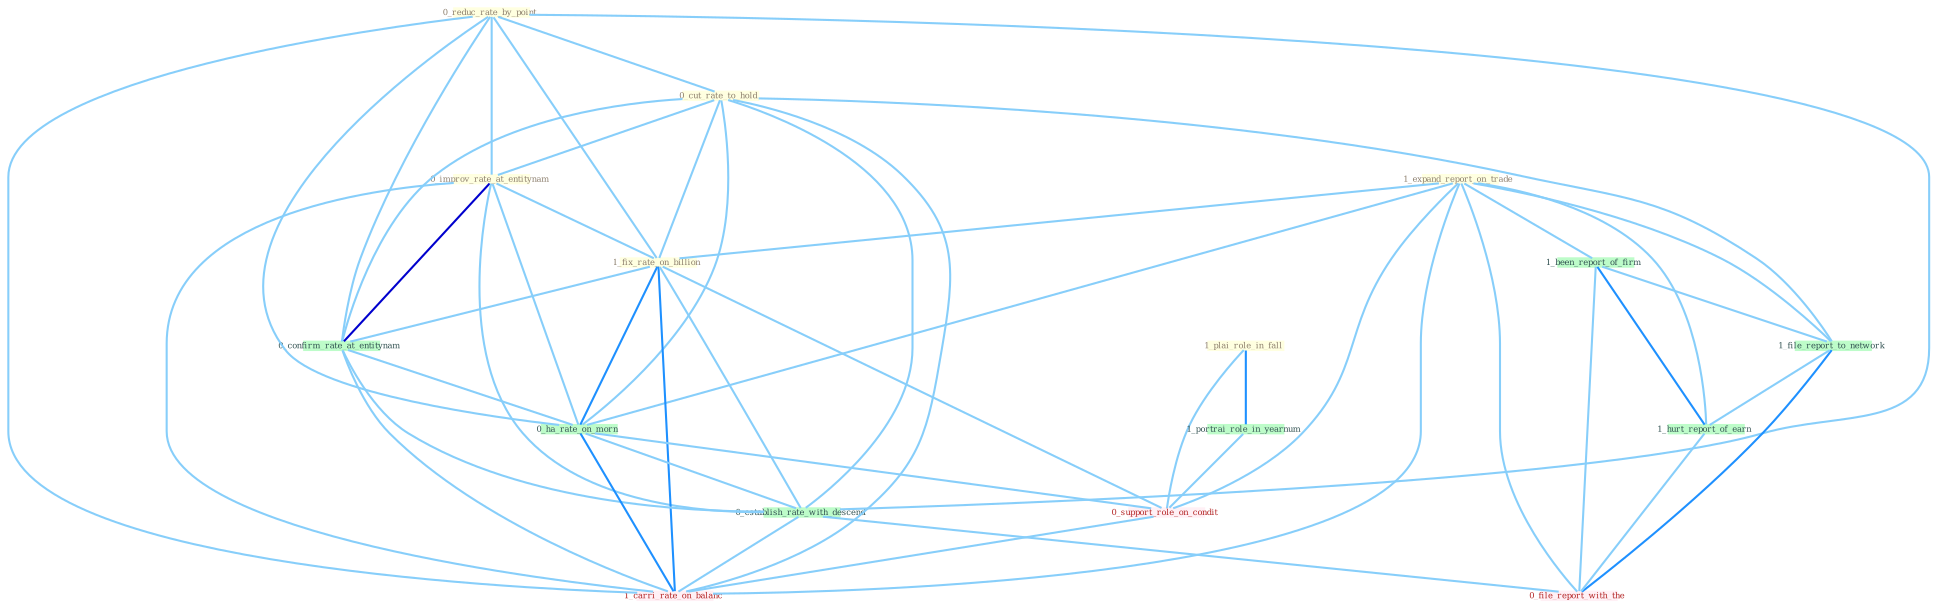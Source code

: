 Graph G{ 
    node
    [shape=polygon,style=filled,width=.5,height=.06,color="#BDFCC9",fixedsize=true,fontsize=4,
    fontcolor="#2f4f4f"];
    {node
    [color="#ffffe0", fontcolor="#8b7d6b"] "0_reduc_rate_by_point " "1_expand_report_on_trade " "0_cut_rate_to_hold " "0_improv_rate_at_entitynam " "1_fix_rate_on_billion " "1_plai_role_in_fall "}
{node [color="#fff0f5", fontcolor="#b22222"] "0_support_role_on_condit " "1_carri_rate_on_balanc " "0_file_report_with_the "}
edge [color="#B0E2FF"];

	"0_reduc_rate_by_point " -- "0_cut_rate_to_hold " [w="1", color="#87cefa" ];
	"0_reduc_rate_by_point " -- "0_improv_rate_at_entitynam " [w="1", color="#87cefa" ];
	"0_reduc_rate_by_point " -- "1_fix_rate_on_billion " [w="1", color="#87cefa" ];
	"0_reduc_rate_by_point " -- "0_confirm_rate_at_entitynam " [w="1", color="#87cefa" ];
	"0_reduc_rate_by_point " -- "0_ha_rate_on_morn " [w="1", color="#87cefa" ];
	"0_reduc_rate_by_point " -- "0_establish_rate_with_descend " [w="1", color="#87cefa" ];
	"0_reduc_rate_by_point " -- "1_carri_rate_on_balanc " [w="1", color="#87cefa" ];
	"1_expand_report_on_trade " -- "1_fix_rate_on_billion " [w="1", color="#87cefa" ];
	"1_expand_report_on_trade " -- "1_been_report_of_firm " [w="1", color="#87cefa" ];
	"1_expand_report_on_trade " -- "1_file_report_to_network " [w="1", color="#87cefa" ];
	"1_expand_report_on_trade " -- "0_ha_rate_on_morn " [w="1", color="#87cefa" ];
	"1_expand_report_on_trade " -- "1_hurt_report_of_earn " [w="1", color="#87cefa" ];
	"1_expand_report_on_trade " -- "0_support_role_on_condit " [w="1", color="#87cefa" ];
	"1_expand_report_on_trade " -- "1_carri_rate_on_balanc " [w="1", color="#87cefa" ];
	"1_expand_report_on_trade " -- "0_file_report_with_the " [w="1", color="#87cefa" ];
	"0_cut_rate_to_hold " -- "0_improv_rate_at_entitynam " [w="1", color="#87cefa" ];
	"0_cut_rate_to_hold " -- "1_fix_rate_on_billion " [w="1", color="#87cefa" ];
	"0_cut_rate_to_hold " -- "0_confirm_rate_at_entitynam " [w="1", color="#87cefa" ];
	"0_cut_rate_to_hold " -- "1_file_report_to_network " [w="1", color="#87cefa" ];
	"0_cut_rate_to_hold " -- "0_ha_rate_on_morn " [w="1", color="#87cefa" ];
	"0_cut_rate_to_hold " -- "0_establish_rate_with_descend " [w="1", color="#87cefa" ];
	"0_cut_rate_to_hold " -- "1_carri_rate_on_balanc " [w="1", color="#87cefa" ];
	"0_improv_rate_at_entitynam " -- "1_fix_rate_on_billion " [w="1", color="#87cefa" ];
	"0_improv_rate_at_entitynam " -- "0_confirm_rate_at_entitynam " [w="3", color="#0000cd" , len=0.6];
	"0_improv_rate_at_entitynam " -- "0_ha_rate_on_morn " [w="1", color="#87cefa" ];
	"0_improv_rate_at_entitynam " -- "0_establish_rate_with_descend " [w="1", color="#87cefa" ];
	"0_improv_rate_at_entitynam " -- "1_carri_rate_on_balanc " [w="1", color="#87cefa" ];
	"1_fix_rate_on_billion " -- "0_confirm_rate_at_entitynam " [w="1", color="#87cefa" ];
	"1_fix_rate_on_billion " -- "0_ha_rate_on_morn " [w="2", color="#1e90ff" , len=0.8];
	"1_fix_rate_on_billion " -- "0_support_role_on_condit " [w="1", color="#87cefa" ];
	"1_fix_rate_on_billion " -- "0_establish_rate_with_descend " [w="1", color="#87cefa" ];
	"1_fix_rate_on_billion " -- "1_carri_rate_on_balanc " [w="2", color="#1e90ff" , len=0.8];
	"1_plai_role_in_fall " -- "1_portrai_role_in_yearnum " [w="2", color="#1e90ff" , len=0.8];
	"1_plai_role_in_fall " -- "0_support_role_on_condit " [w="1", color="#87cefa" ];
	"0_confirm_rate_at_entitynam " -- "0_ha_rate_on_morn " [w="1", color="#87cefa" ];
	"0_confirm_rate_at_entitynam " -- "0_establish_rate_with_descend " [w="1", color="#87cefa" ];
	"0_confirm_rate_at_entitynam " -- "1_carri_rate_on_balanc " [w="1", color="#87cefa" ];
	"1_been_report_of_firm " -- "1_file_report_to_network " [w="1", color="#87cefa" ];
	"1_been_report_of_firm " -- "1_hurt_report_of_earn " [w="2", color="#1e90ff" , len=0.8];
	"1_been_report_of_firm " -- "0_file_report_with_the " [w="1", color="#87cefa" ];
	"1_file_report_to_network " -- "1_hurt_report_of_earn " [w="1", color="#87cefa" ];
	"1_file_report_to_network " -- "0_file_report_with_the " [w="2", color="#1e90ff" , len=0.8];
	"1_portrai_role_in_yearnum " -- "0_support_role_on_condit " [w="1", color="#87cefa" ];
	"0_ha_rate_on_morn " -- "0_support_role_on_condit " [w="1", color="#87cefa" ];
	"0_ha_rate_on_morn " -- "0_establish_rate_with_descend " [w="1", color="#87cefa" ];
	"0_ha_rate_on_morn " -- "1_carri_rate_on_balanc " [w="2", color="#1e90ff" , len=0.8];
	"1_hurt_report_of_earn " -- "0_file_report_with_the " [w="1", color="#87cefa" ];
	"0_support_role_on_condit " -- "1_carri_rate_on_balanc " [w="1", color="#87cefa" ];
	"0_establish_rate_with_descend " -- "1_carri_rate_on_balanc " [w="1", color="#87cefa" ];
	"0_establish_rate_with_descend " -- "0_file_report_with_the " [w="1", color="#87cefa" ];
}